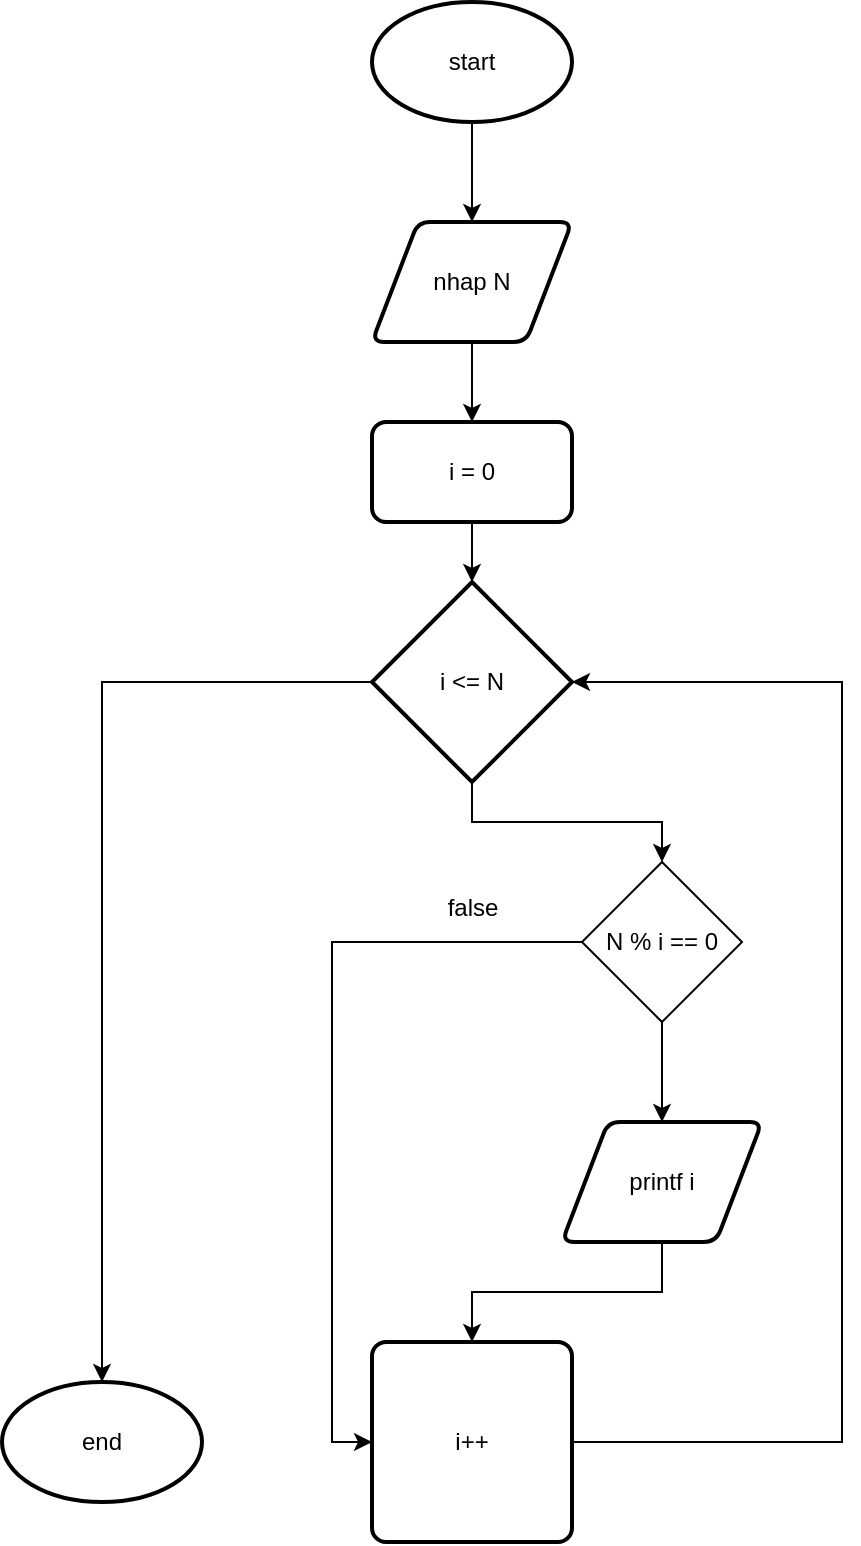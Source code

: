 <mxfile version="25.0.3">
  <diagram name="Page-1" id="UFDDNnOV-oBlWXWIirDM">
    <mxGraphModel dx="946" dy="708" grid="1" gridSize="10" guides="1" tooltips="1" connect="1" arrows="1" fold="1" page="1" pageScale="1" pageWidth="850" pageHeight="1100" math="0" shadow="0">
      <root>
        <mxCell id="0" />
        <mxCell id="1" parent="0" />
        <mxCell id="VLaHiLVJsKxXIU9TqttE-17" style="edgeStyle=orthogonalEdgeStyle;rounded=0;orthogonalLoop=1;jettySize=auto;html=1;exitX=0.5;exitY=1;exitDx=0;exitDy=0;exitPerimeter=0;entryX=0.5;entryY=0;entryDx=0;entryDy=0;" parent="1" source="VLaHiLVJsKxXIU9TqttE-1" target="VLaHiLVJsKxXIU9TqttE-2" edge="1">
          <mxGeometry relative="1" as="geometry" />
        </mxCell>
        <mxCell id="VLaHiLVJsKxXIU9TqttE-1" value="start" style="strokeWidth=2;html=1;shape=mxgraph.flowchart.start_1;whiteSpace=wrap;" parent="1" vertex="1">
          <mxGeometry x="375" y="10" width="100" height="60" as="geometry" />
        </mxCell>
        <mxCell id="VLaHiLVJsKxXIU9TqttE-18" style="edgeStyle=orthogonalEdgeStyle;rounded=0;orthogonalLoop=1;jettySize=auto;html=1;exitX=0.5;exitY=1;exitDx=0;exitDy=0;entryX=0.5;entryY=0;entryDx=0;entryDy=0;" parent="1" source="VLaHiLVJsKxXIU9TqttE-2" target="VLaHiLVJsKxXIU9TqttE-4" edge="1">
          <mxGeometry relative="1" as="geometry" />
        </mxCell>
        <mxCell id="VLaHiLVJsKxXIU9TqttE-2" value="nhap N" style="shape=parallelogram;html=1;strokeWidth=2;perimeter=parallelogramPerimeter;whiteSpace=wrap;rounded=1;arcSize=12;size=0.23;" parent="1" vertex="1">
          <mxGeometry x="375" y="120" width="100" height="60" as="geometry" />
        </mxCell>
        <mxCell id="x0a90CIh55UaYCaRbTw6-2" style="edgeStyle=orthogonalEdgeStyle;rounded=0;orthogonalLoop=1;jettySize=auto;html=1;exitX=0.5;exitY=1;exitDx=0;exitDy=0;exitPerimeter=0;entryX=0.5;entryY=0;entryDx=0;entryDy=0;" edge="1" parent="1" source="VLaHiLVJsKxXIU9TqttE-3" target="x0a90CIh55UaYCaRbTw6-1">
          <mxGeometry relative="1" as="geometry" />
        </mxCell>
        <mxCell id="VLaHiLVJsKxXIU9TqttE-3" value="i &amp;lt;= N" style="strokeWidth=2;html=1;shape=mxgraph.flowchart.decision;whiteSpace=wrap;" parent="1" vertex="1">
          <mxGeometry x="375" y="300" width="100" height="100" as="geometry" />
        </mxCell>
        <mxCell id="VLaHiLVJsKxXIU9TqttE-4" value="i = 0" style="rounded=1;whiteSpace=wrap;html=1;absoluteArcSize=1;arcSize=14;strokeWidth=2;" parent="1" vertex="1">
          <mxGeometry x="375" y="220" width="100" height="50" as="geometry" />
        </mxCell>
        <mxCell id="x0a90CIh55UaYCaRbTw6-4" style="edgeStyle=orthogonalEdgeStyle;rounded=0;orthogonalLoop=1;jettySize=auto;html=1;exitX=1;exitY=0.5;exitDx=0;exitDy=0;entryX=1;entryY=0.5;entryDx=0;entryDy=0;entryPerimeter=0;" edge="1" parent="1" source="VLaHiLVJsKxXIU9TqttE-6" target="VLaHiLVJsKxXIU9TqttE-3">
          <mxGeometry relative="1" as="geometry">
            <mxPoint x="640" y="350" as="targetPoint" />
            <Array as="points">
              <mxPoint x="610" y="730" />
              <mxPoint x="610" y="350" />
            </Array>
          </mxGeometry>
        </mxCell>
        <mxCell id="VLaHiLVJsKxXIU9TqttE-6" value="i++" style="rounded=1;whiteSpace=wrap;html=1;absoluteArcSize=1;arcSize=14;strokeWidth=2;" parent="1" vertex="1">
          <mxGeometry x="375" y="680" width="100" height="100" as="geometry" />
        </mxCell>
        <mxCell id="VLaHiLVJsKxXIU9TqttE-11" style="edgeStyle=orthogonalEdgeStyle;rounded=0;orthogonalLoop=1;jettySize=auto;html=1;exitX=0.5;exitY=1;exitDx=0;exitDy=0;entryX=0.5;entryY=0;entryDx=0;entryDy=0;" parent="1" source="VLaHiLVJsKxXIU9TqttE-9" target="VLaHiLVJsKxXIU9TqttE-6" edge="1">
          <mxGeometry relative="1" as="geometry" />
        </mxCell>
        <mxCell id="VLaHiLVJsKxXIU9TqttE-9" value="printf i" style="shape=parallelogram;html=1;strokeWidth=2;perimeter=parallelogramPerimeter;whiteSpace=wrap;rounded=1;arcSize=12;size=0.23;" parent="1" vertex="1">
          <mxGeometry x="470" y="570" width="100" height="60" as="geometry" />
        </mxCell>
        <mxCell id="VLaHiLVJsKxXIU9TqttE-15" value="end" style="strokeWidth=2;html=1;shape=mxgraph.flowchart.start_1;whiteSpace=wrap;" parent="1" vertex="1">
          <mxGeometry x="190" y="700" width="100" height="60" as="geometry" />
        </mxCell>
        <mxCell id="VLaHiLVJsKxXIU9TqttE-19" style="edgeStyle=orthogonalEdgeStyle;rounded=0;orthogonalLoop=1;jettySize=auto;html=1;exitX=0.5;exitY=1;exitDx=0;exitDy=0;entryX=0.5;entryY=0;entryDx=0;entryDy=0;entryPerimeter=0;" parent="1" source="VLaHiLVJsKxXIU9TqttE-4" target="VLaHiLVJsKxXIU9TqttE-3" edge="1">
          <mxGeometry relative="1" as="geometry" />
        </mxCell>
        <mxCell id="x0a90CIh55UaYCaRbTw6-3" style="edgeStyle=orthogonalEdgeStyle;rounded=0;orthogonalLoop=1;jettySize=auto;html=1;exitX=0.5;exitY=1;exitDx=0;exitDy=0;entryX=0.5;entryY=0;entryDx=0;entryDy=0;" edge="1" parent="1" source="x0a90CIh55UaYCaRbTw6-1" target="VLaHiLVJsKxXIU9TqttE-9">
          <mxGeometry relative="1" as="geometry" />
        </mxCell>
        <mxCell id="x0a90CIh55UaYCaRbTw6-5" style="edgeStyle=orthogonalEdgeStyle;rounded=0;orthogonalLoop=1;jettySize=auto;html=1;exitX=0;exitY=0.5;exitDx=0;exitDy=0;entryX=0;entryY=0.5;entryDx=0;entryDy=0;" edge="1" parent="1" source="x0a90CIh55UaYCaRbTw6-1" target="VLaHiLVJsKxXIU9TqttE-6">
          <mxGeometry relative="1" as="geometry" />
        </mxCell>
        <mxCell id="x0a90CIh55UaYCaRbTw6-1" value="N % i == 0" style="rhombus;whiteSpace=wrap;html=1;" vertex="1" parent="1">
          <mxGeometry x="480" y="440" width="80" height="80" as="geometry" />
        </mxCell>
        <mxCell id="x0a90CIh55UaYCaRbTw6-6" value="false" style="text;html=1;align=center;verticalAlign=middle;resizable=0;points=[];autosize=1;strokeColor=none;fillColor=none;" vertex="1" parent="1">
          <mxGeometry x="400" y="448" width="50" height="30" as="geometry" />
        </mxCell>
        <mxCell id="x0a90CIh55UaYCaRbTw6-7" style="edgeStyle=orthogonalEdgeStyle;rounded=0;orthogonalLoop=1;jettySize=auto;html=1;exitX=0;exitY=0.5;exitDx=0;exitDy=0;exitPerimeter=0;entryX=0.5;entryY=0;entryDx=0;entryDy=0;entryPerimeter=0;" edge="1" parent="1" source="VLaHiLVJsKxXIU9TqttE-3" target="VLaHiLVJsKxXIU9TqttE-15">
          <mxGeometry relative="1" as="geometry" />
        </mxCell>
      </root>
    </mxGraphModel>
  </diagram>
</mxfile>
